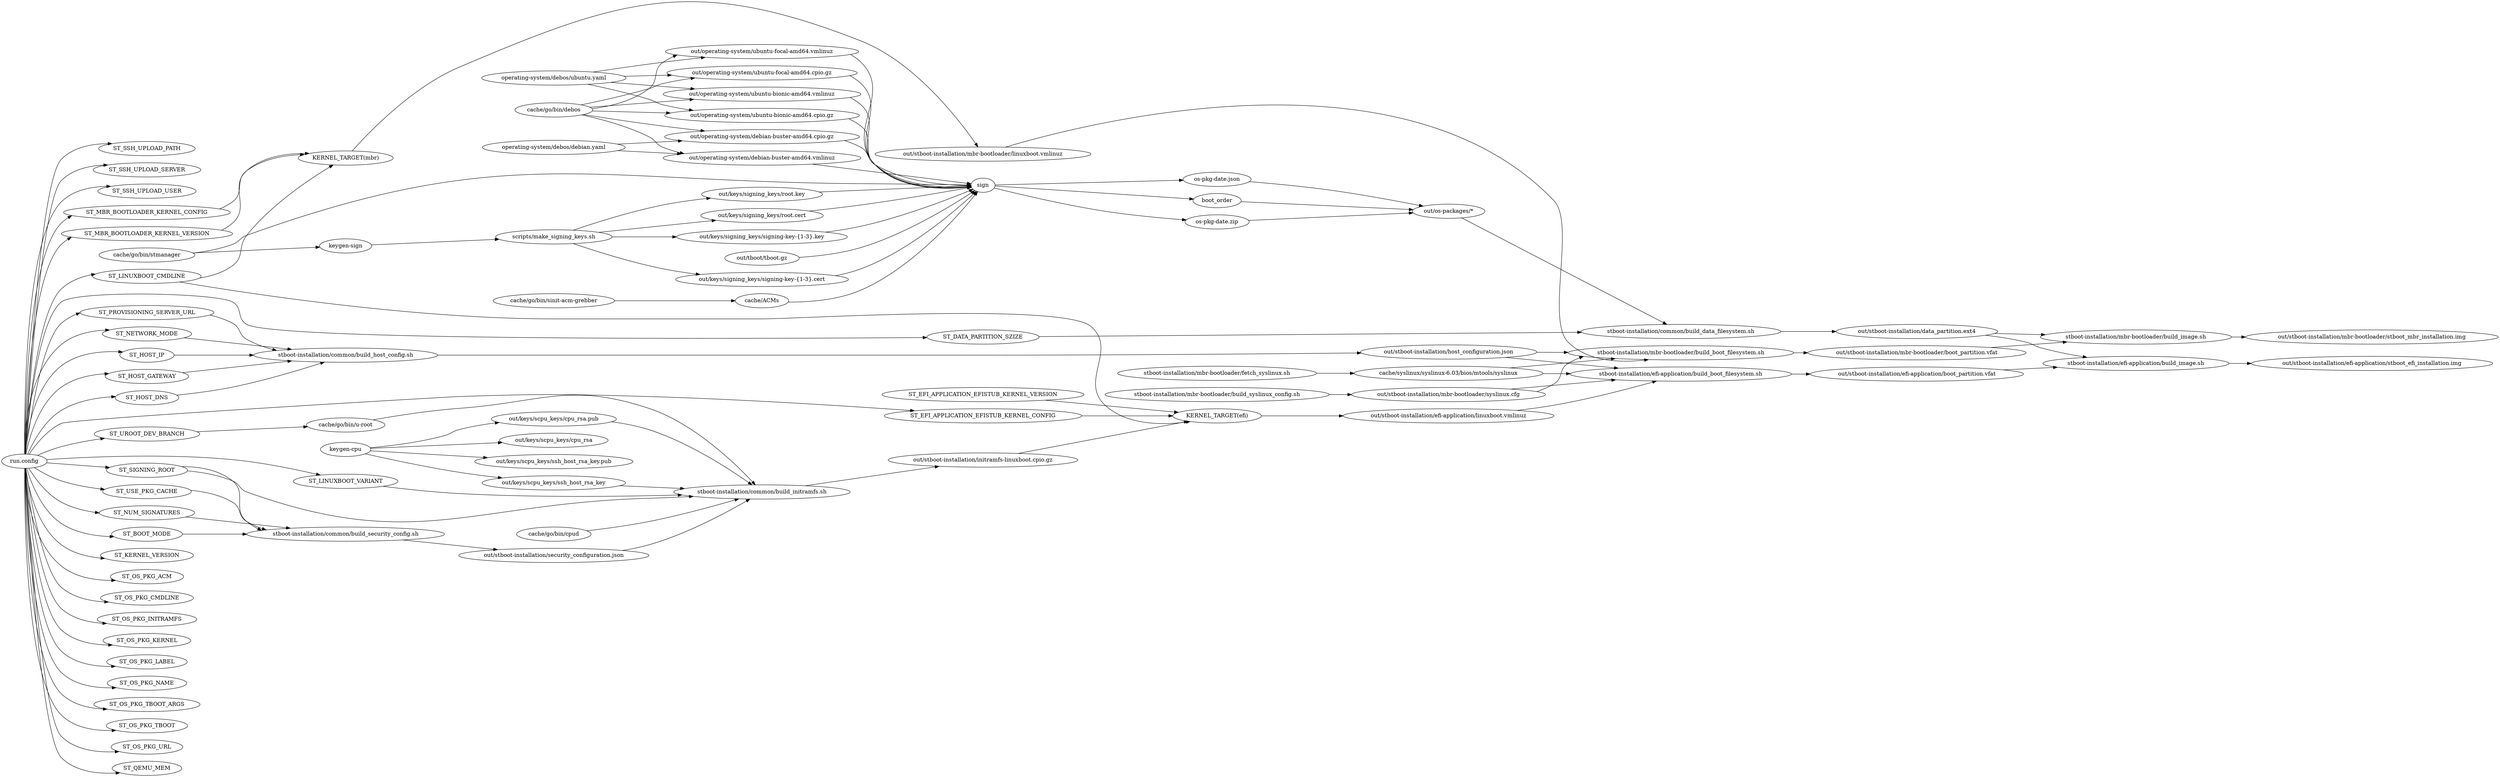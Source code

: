 digraph targets {

  rankdir=LR
  
  // TARGETS
  //
  // stboot-installation/mbr-bootloader/makefile
  mbr_image [label="out/stboot-installation/mbr-bootloader/stboot_mbr_installation.img"]
  mbr_boot_partition [label="out/stboot-installation/mbr-bootloader/boot_partition.vfat"]
  mbr_kernel [label="out/stboot-installation/mbr-bootloader/linuxboot.vmlinuz"]
  syslinux [label="cache/syslinux/syslinux-6.03/bios/mtools/syslinux"]
  syslinux_config [label="out/stboot-installation/mbr-bootloader/syslinux.cfg"]
  // stboot-installation/efi-application/makefile
  efi_image [label="out/stboot-installation/efi-application/stboot_efi_installation.img"]
  efi_boot_partition [label="out/stboot-installation/efi-application/boot_partition.vfat"]
  efi_kernel [label="out/stboot-installation/efi-application/linuxboot.vmlinuz"]
  // stboot-installation/common/makefile
  data_partition [label="out/stboot-installation/data_partition.ext4"]
  initramfs [label="out/stboot-installation/initramfs-linuxboot.cpio.gz"]
  host_config [label="out/stboot-installation/host_configuration.json"]
  security_config [label="out/stboot-installation/security_configuration.json"]
  os_out [label="out/os-packages/*"]
  // operating-system/makefile
  tboot [label="out/tboot/tboot.gz"]
  acm [label="cache/ACMs"]
  // operation-system/debos/makefile
  debian_kernel [label="out/operating-system/debian-buster-amd64.vmlinuz"]
  debian_initramfs [label="out/operating-system/debian-buster-amd64.cpio.gz"]
  debian_recipe [label="operating-system/debos/debian.yaml"]
  ubuntu18_kernel [label="out/operating-system/ubuntu-bionic-amd64.vmlinuz"]
  ubuntu18_initramfs [label="out/operating-system/ubuntu-bionic-amd64.cpio.gz"]
  ubuntu20_kernel [label="out/operating-system/ubuntu-focal-amd64.vmlinuz"]
  ubuntu20_initramfs [label="out/operating-system/ubuntu-focal-amd64.cpio.gz"]
  ubuntu_recipe [label="operating-system/debos/ubuntu.yaml"]
  // modules/go.mk
  debos [label="cache/go/bin/debos"]
  uroot [label="cache/go/bin/u-root"]
  stmanager [label="cache/go/bin/stmanager"]
  acmgrebber [label="cache/go/bin/sinit-acm-grebber"]
  //cpu [label="cache/go/bin/cpu"]
  cpud [label="cache/go/bin/cpud"]
  // Makefile
  dotconfig [label="run.config"]
  cpu_private_key [label="out/keys/scpu_keys/cpu_rsa"]
  cpu_public_key [label="out/keys/scpu_keys/cpu_rsa.pub"]
  ssh_private_key [label="out/keys/scpu_keys/ssh_host_rsa_key"]
  ssh_public_key [label="out/keys/scpu_keys/ssh_host_rsa_key.pub"]
  root_key [label="out/keys/signing_keys/root.key"]
  root_cert [label="out/keys/signing_keys/root.cert"]
  signing_keys [label="out/keys/signing_keys/signing-key-{1-3}.key"]
  signing_certs [label="out/keys/signing_keys/signing-key-{1-3}.cert"]
  boot_order 
  os_pkg_zip [label="os-pkg-date.zip"]
  os_pkg_manifest [label="os-pkg-date.json"]
  keygen_sign [label="keygen-sign"]
  keygen_cpu [label="keygen-cpu"]
  sign [label="sign"]
  //
  // SCRIPTS
  //
  // stboot-installation/mbr-bootloader/makefile
  mbr_build_image [label="stboot-installation/mbr-bootloader/build_image.sh"]
  mbr_build_boot_filesystem [label="stboot-installation/mbr-bootloader/build_boot_filesystem.sh"]
  fetch_syslinux [label="stboot-installation/mbr-bootloader/fetch_syslinux.sh"]
  build_syslinux_config [label="stboot-installation/mbr-bootloader/build_syslinux_config.sh"]
  // stboot-installation/efi-application/makefile
  efi_build_image [label="stboot-installation/efi-application/build_image.sh"]
  efi_build_boot_filesystem [label="stboot-installation/efi-application/build_boot_filesystem.sh"]
  // stboot-installation/common/makefile
  build_data_filesystem [label="stboot-installation/common/build_data_filesystem.sh"]
  build_initramfs [label="stboot-installation/common/build_initramfs.sh"]
  build_host_config [label="stboot-installation/common/build_host_config.sh"]
  build_security_config [label="stboot-installation/common/build_security_config.sh"]
  // Makefile
  make_signing_keys [label="scripts/make_signing_keys.sh"]
  //
  // GRAPHS
  //
  // stboot-installation/mbr-bootloader/makefile
  {mbr_boot_partition data_partition} -> mbr_build_image -> mbr_image
  {mbr_kernel syslinux_config host_config syslinux} -> mbr_build_boot_filesystem -> mbr_boot_partition
  {
    ST_LINUXBOOT_CMDLINE
    ST_MBR_BOOTLOADER_KERNEL_CONFIG
    ST_MBR_BOOTLOADER_KERNEL_VERSION
  } -> "KERNEL_TARGET(mbr)" -> mbr_kernel
  fetch_syslinux -> syslinux
  build_syslinux_config -> syslinux_config
  // stboot-installation/efi-application/makefile
  {efi_boot_partition data_partition} -> efi_build_image -> efi_image
  {efi_kernel syslinux_config host_config syslinux} -> efi_build_boot_filesystem -> efi_boot_partition
  {
    initramfs
    ST_LINUXBOOT_CMDLINE ST_EFI_APPLICATION_EFISTUB_KERNEL_VERSION ST_EFI_APPLICATION_EFISTUB_KERNEL_CONFIG
  } -> "KERNEL_TARGET(efi)" -> efi_kernel
  // stboot-installation/common/makefile
  {
    os_out
    ST_DATA_PARTITION_SZIZE
  } -> build_data_filesystem -> data_partition
  {
    uroot
    security_config
    cpu_public_key ssh_private_key cpud
    ST_LINUXBOOT_VARIANT ST_SIGNING_ROOT
  } -> build_initramfs -> initramfs
  {
    ST_PROVISIONING_SERVER_URL ST_NETWORK_MODE ST_HOST_IP ST_HOST_GATEWAY ST_HOST_DNS
  } -> build_host_config -> host_config
  {
    ST_SIGNING_ROOT ST_NUM_SIGNATURES ST_BOOT_MODE ST_USE_PKG_CACHE
  } -> build_security_config -> security_config
  // operation-system/debos/makefile
  {debos debian_recipe} -> {debian_kernel debian_initramfs}
  {debos ubuntu_recipe} -> {ubuntu18_kernel ubuntu18_initramfs}
  {debos ubuntu_recipe} -> {ubuntu20_kernel ubuntu20_initramfs}
  // modules/go.mk
  ST_UROOT_DEV_BRANCH -> uroot
  acmgrebber -> acm
  // Makefile
  dotconfig -> {
    // config variables
    ST_BOOT_MODE
    ST_DATA_PARTITION_SZIZE
    ST_EFI_APPLICATION_EFISTUB_KERNEL_CONFIG
    ST_HOST_DNS
    ST_HOST_GATEWAY
    ST_HOST_IP
    ST_KERNEL_VERSION
    ST_LINUXBOOT_CMDLINE
    ST_LINUXBOOT_VARIANT
    ST_MBR_BOOTLOADER_KERNEL_CONFIG
    ST_NETWORK_MODE
    ST_NUM_SIGNATURES
    ST_OS_PKG_ACM
    ST_OS_PKG_CMDLINE
    ST_OS_PKG_INITRAMFS
    ST_OS_PKG_KERNEL
    ST_OS_PKG_LABEL
    ST_OS_PKG_NAME
    ST_OS_PKG_TBOOT_ARGS
    ST_OS_PKG_TBOOT
    ST_OS_PKG_URL
    ST_PROVISIONING_SERVER_URL
    ST_QEMU_MEM
    ST_SIGNING_ROOT
    ST_SSH_UPLOAD_PATH
    ST_SSH_UPLOAD_SERVER
    ST_SSH_UPLOAD_USER
    ST_UROOT_DEV_BRANCH
    ST_USE_PKG_CACHE
    ST_LINUXBOOT_CMDLINE
    ST_MBR_BOOTLOADER_KERNEL_CONFIG
    ST_MBR_BOOTLOADER_KERNEL_VERSION
  }
  stmanager -> keygen_sign -> make_signing_keys -> {
    root_key root_cert
    signing_keys signing_certs
  }
  keygen_cpu -> {
    cpu_private_key cpu_public_key
    ssh_private_key ssh_public_key
  }
  {
    stmanager tboot acm
    root_key root_cert signing_keys signing_certs
    debian_kernel debian_initramfs
    ubuntu18_kernel ubuntu18_initramfs
    ubuntu20_kernel ubuntu20_initramfs
  } -> sign ->
  {
    boot_order
    os_pkg_zip
    os_pkg_manifest
  } -> os_out
}
